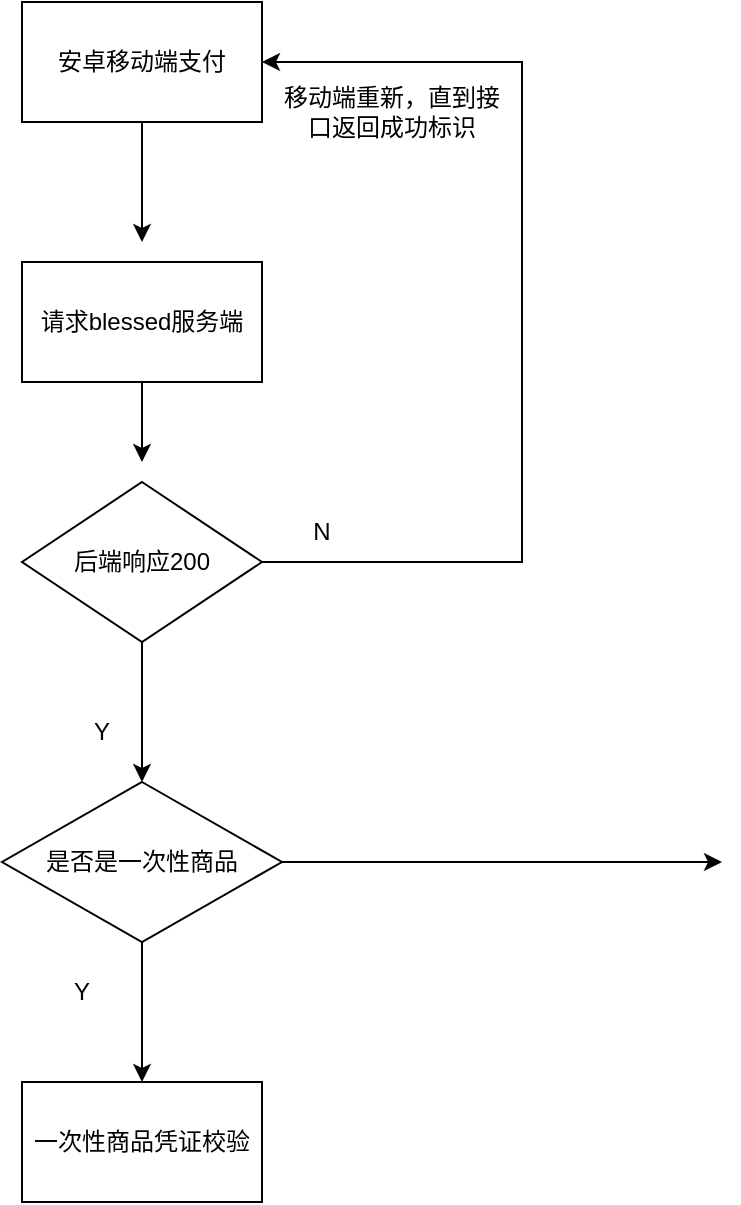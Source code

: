 <mxfile version="21.0.2" type="github">
  <diagram name="第 1 页" id="8EH3WvseS1vLsNVgpoKh">
    <mxGraphModel dx="1674" dy="764" grid="1" gridSize="10" guides="1" tooltips="1" connect="1" arrows="1" fold="1" page="1" pageScale="1" pageWidth="2339" pageHeight="3300" math="0" shadow="0">
      <root>
        <mxCell id="0" />
        <mxCell id="1" parent="0" />
        <mxCell id="cipVil2R9AzAlvh0oZg6-15" style="edgeStyle=orthogonalEdgeStyle;rounded=0;orthogonalLoop=1;jettySize=auto;html=1;" edge="1" parent="1" source="cipVil2R9AzAlvh0oZg6-1">
          <mxGeometry relative="1" as="geometry">
            <mxPoint x="570" y="250" as="targetPoint" />
          </mxGeometry>
        </mxCell>
        <mxCell id="cipVil2R9AzAlvh0oZg6-1" value="安卓移动端支付" style="rounded=0;whiteSpace=wrap;html=1;" vertex="1" parent="1">
          <mxGeometry x="510" y="130" width="120" height="60" as="geometry" />
        </mxCell>
        <mxCell id="cipVil2R9AzAlvh0oZg6-16" style="edgeStyle=orthogonalEdgeStyle;rounded=0;orthogonalLoop=1;jettySize=auto;html=1;" edge="1" parent="1" source="cipVil2R9AzAlvh0oZg6-6">
          <mxGeometry relative="1" as="geometry">
            <mxPoint x="570" y="360" as="targetPoint" />
          </mxGeometry>
        </mxCell>
        <mxCell id="cipVil2R9AzAlvh0oZg6-6" value="请求blessed服务端" style="rounded=0;whiteSpace=wrap;html=1;" vertex="1" parent="1">
          <mxGeometry x="510" y="260" width="120" height="60" as="geometry" />
        </mxCell>
        <mxCell id="cipVil2R9AzAlvh0oZg6-12" value="" style="edgeStyle=orthogonalEdgeStyle;rounded=0;orthogonalLoop=1;jettySize=auto;html=1;" edge="1" parent="1" source="cipVil2R9AzAlvh0oZg6-9">
          <mxGeometry relative="1" as="geometry">
            <mxPoint x="570" y="520" as="targetPoint" />
          </mxGeometry>
        </mxCell>
        <mxCell id="cipVil2R9AzAlvh0oZg6-14" style="edgeStyle=orthogonalEdgeStyle;rounded=0;orthogonalLoop=1;jettySize=auto;html=1;entryX=1;entryY=0.5;entryDx=0;entryDy=0;" edge="1" parent="1" source="cipVil2R9AzAlvh0oZg6-9" target="cipVil2R9AzAlvh0oZg6-1">
          <mxGeometry relative="1" as="geometry">
            <mxPoint x="640" y="160" as="targetPoint" />
            <Array as="points">
              <mxPoint x="760" y="410" />
              <mxPoint x="760" y="160" />
            </Array>
          </mxGeometry>
        </mxCell>
        <mxCell id="cipVil2R9AzAlvh0oZg6-9" value="后端响应200" style="rhombus;whiteSpace=wrap;html=1;" vertex="1" parent="1">
          <mxGeometry x="510" y="370" width="120" height="80" as="geometry" />
        </mxCell>
        <mxCell id="cipVil2R9AzAlvh0oZg6-13" value="Y" style="text;html=1;strokeColor=none;fillColor=none;align=center;verticalAlign=middle;whiteSpace=wrap;rounded=0;" vertex="1" parent="1">
          <mxGeometry x="520" y="480" width="60" height="30" as="geometry" />
        </mxCell>
        <mxCell id="cipVil2R9AzAlvh0oZg6-17" value="N" style="text;html=1;strokeColor=none;fillColor=none;align=center;verticalAlign=middle;whiteSpace=wrap;rounded=0;" vertex="1" parent="1">
          <mxGeometry x="630" y="380" width="60" height="30" as="geometry" />
        </mxCell>
        <mxCell id="cipVil2R9AzAlvh0oZg6-20" value="移动端重新，直到接口返回成功标识" style="text;html=1;strokeColor=none;fillColor=none;align=center;verticalAlign=middle;whiteSpace=wrap;rounded=0;" vertex="1" parent="1">
          <mxGeometry x="640" y="170" width="110" height="30" as="geometry" />
        </mxCell>
        <mxCell id="cipVil2R9AzAlvh0oZg6-22" style="edgeStyle=orthogonalEdgeStyle;rounded=0;orthogonalLoop=1;jettySize=auto;html=1;" edge="1" parent="1" source="cipVil2R9AzAlvh0oZg6-21">
          <mxGeometry relative="1" as="geometry">
            <mxPoint x="570" y="670" as="targetPoint" />
          </mxGeometry>
        </mxCell>
        <mxCell id="cipVil2R9AzAlvh0oZg6-25" style="edgeStyle=orthogonalEdgeStyle;rounded=0;orthogonalLoop=1;jettySize=auto;html=1;" edge="1" parent="1" source="cipVil2R9AzAlvh0oZg6-21">
          <mxGeometry relative="1" as="geometry">
            <mxPoint x="860" y="560" as="targetPoint" />
          </mxGeometry>
        </mxCell>
        <mxCell id="cipVil2R9AzAlvh0oZg6-21" value="是否是一次性商品" style="rhombus;whiteSpace=wrap;html=1;" vertex="1" parent="1">
          <mxGeometry x="500" y="520" width="140" height="80" as="geometry" />
        </mxCell>
        <mxCell id="cipVil2R9AzAlvh0oZg6-23" value="Y" style="text;html=1;strokeColor=none;fillColor=none;align=center;verticalAlign=middle;whiteSpace=wrap;rounded=0;" vertex="1" parent="1">
          <mxGeometry x="510" y="610" width="60" height="30" as="geometry" />
        </mxCell>
        <mxCell id="cipVil2R9AzAlvh0oZg6-24" value="一次性商品凭证校验" style="rounded=0;whiteSpace=wrap;html=1;" vertex="1" parent="1">
          <mxGeometry x="510" y="670" width="120" height="60" as="geometry" />
        </mxCell>
      </root>
    </mxGraphModel>
  </diagram>
</mxfile>
